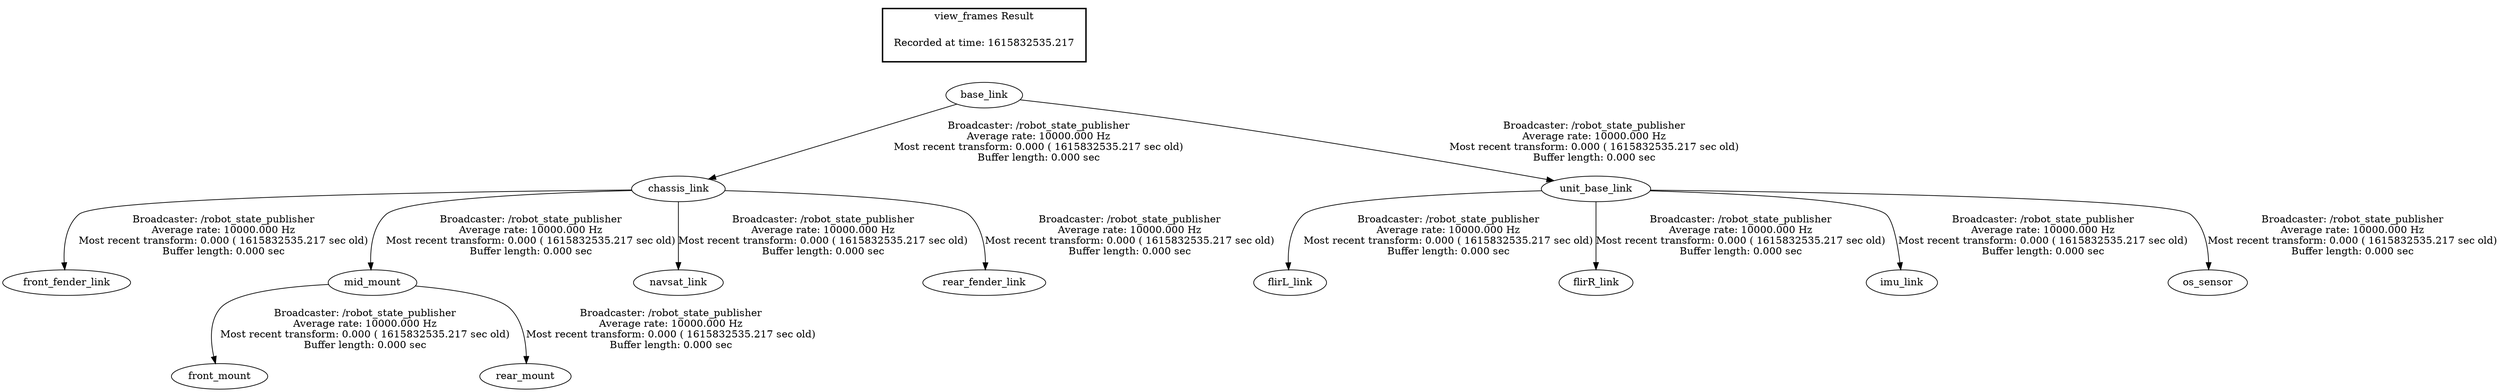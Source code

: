 digraph G {
"base_link" -> "chassis_link"[label="Broadcaster: /robot_state_publisher\nAverage rate: 10000.000 Hz\nMost recent transform: 0.000 ( 1615832535.217 sec old)\nBuffer length: 0.000 sec\n"];
"unit_base_link" -> "flirL_link"[label="Broadcaster: /robot_state_publisher\nAverage rate: 10000.000 Hz\nMost recent transform: 0.000 ( 1615832535.217 sec old)\nBuffer length: 0.000 sec\n"];
"base_link" -> "unit_base_link"[label="Broadcaster: /robot_state_publisher\nAverage rate: 10000.000 Hz\nMost recent transform: 0.000 ( 1615832535.217 sec old)\nBuffer length: 0.000 sec\n"];
"unit_base_link" -> "flirR_link"[label="Broadcaster: /robot_state_publisher\nAverage rate: 10000.000 Hz\nMost recent transform: 0.000 ( 1615832535.217 sec old)\nBuffer length: 0.000 sec\n"];
"chassis_link" -> "front_fender_link"[label="Broadcaster: /robot_state_publisher\nAverage rate: 10000.000 Hz\nMost recent transform: 0.000 ( 1615832535.217 sec old)\nBuffer length: 0.000 sec\n"];
"mid_mount" -> "front_mount"[label="Broadcaster: /robot_state_publisher\nAverage rate: 10000.000 Hz\nMost recent transform: 0.000 ( 1615832535.217 sec old)\nBuffer length: 0.000 sec\n"];
"chassis_link" -> "mid_mount"[label="Broadcaster: /robot_state_publisher\nAverage rate: 10000.000 Hz\nMost recent transform: 0.000 ( 1615832535.217 sec old)\nBuffer length: 0.000 sec\n"];
"unit_base_link" -> "imu_link"[label="Broadcaster: /robot_state_publisher\nAverage rate: 10000.000 Hz\nMost recent transform: 0.000 ( 1615832535.217 sec old)\nBuffer length: 0.000 sec\n"];
"chassis_link" -> "navsat_link"[label="Broadcaster: /robot_state_publisher\nAverage rate: 10000.000 Hz\nMost recent transform: 0.000 ( 1615832535.217 sec old)\nBuffer length: 0.000 sec\n"];
"unit_base_link" -> "os_sensor"[label="Broadcaster: /robot_state_publisher\nAverage rate: 10000.000 Hz\nMost recent transform: 0.000 ( 1615832535.217 sec old)\nBuffer length: 0.000 sec\n"];
"chassis_link" -> "rear_fender_link"[label="Broadcaster: /robot_state_publisher\nAverage rate: 10000.000 Hz\nMost recent transform: 0.000 ( 1615832535.217 sec old)\nBuffer length: 0.000 sec\n"];
"mid_mount" -> "rear_mount"[label="Broadcaster: /robot_state_publisher\nAverage rate: 10000.000 Hz\nMost recent transform: 0.000 ( 1615832535.217 sec old)\nBuffer length: 0.000 sec\n"];
edge [style=invis];
 subgraph cluster_legend { style=bold; color=black; label ="view_frames Result";
"Recorded at time: 1615832535.217"[ shape=plaintext ] ;
 }->"base_link";
}